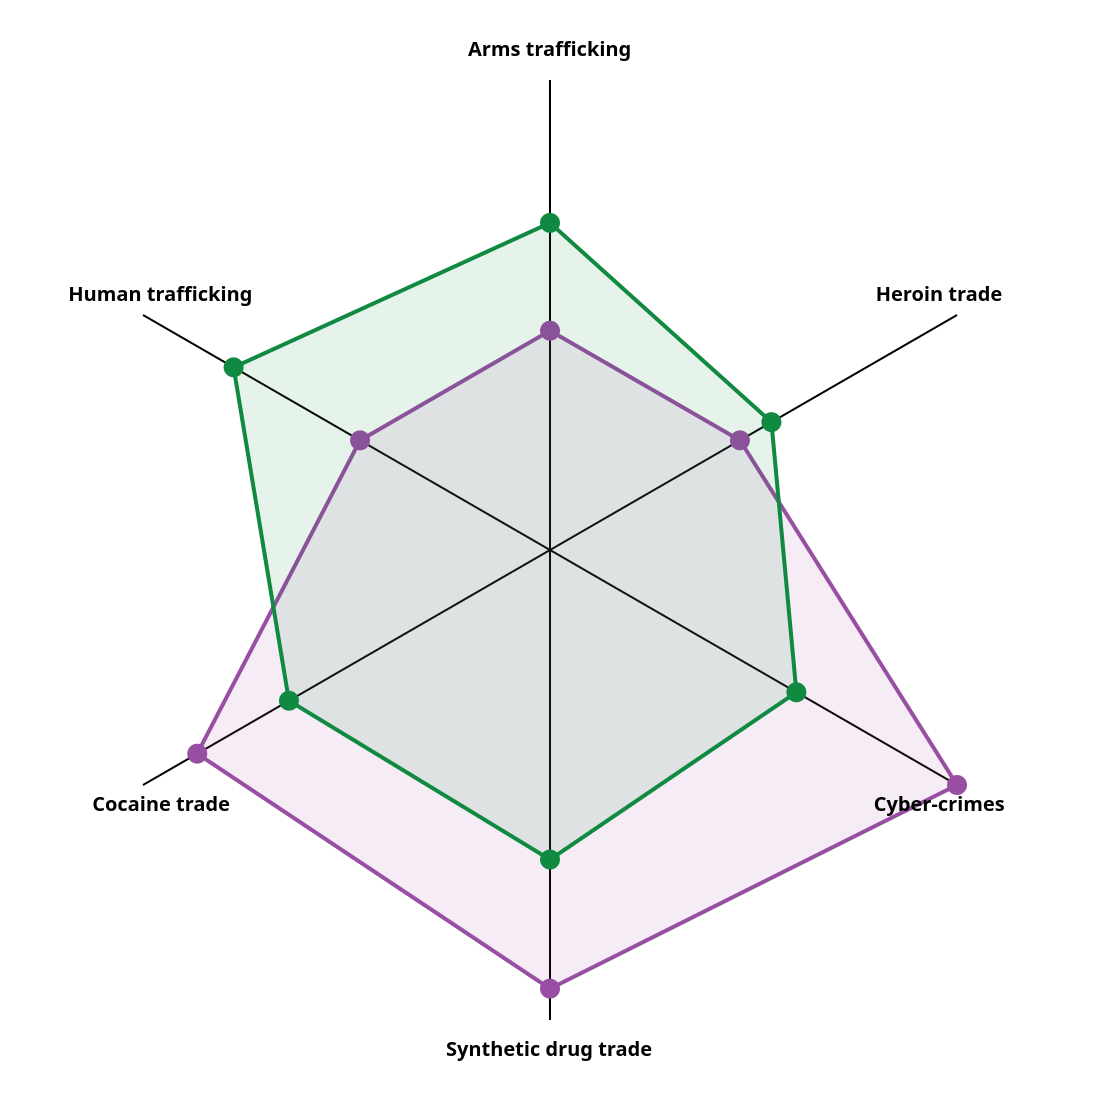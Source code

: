       {
        "$schema": "https://vega.github.io/schema/vega/v5.json",
        "description": "A radar chart example, showing multiple dimensions in a radial layout.",
        "width": 550,
        "height": 550,
        "padding": 40,
        "autosize": {"type": "none", "contains": "padding"},
      
        "signals": [
          {"name": "radius", "update": "width / 2"}
        ],
      
        "data": [
          {
            "name": "table",
            "values": [
                {"Country": "Australia", "category": "Human trafficking", "value": 3.50},
                {"Country": "Australia", "category": "Arms trafficking", "value": 3.50},
                {"Country": "Australia", "category": "Heroin trade", "value": 3.50},
                {"Country": "Australia", "category": "Cyber-crimes", "value": 7.50},
                {"Country": "Australia", "category": "Synthetic drug trade", "value": 7.00},
                {"Country": "Australia", "category": "Cocaine trade", "value": 6.50},
                {"Country": "Rest of the World", "category": "Human trafficking", "value": 5.83},
                {"Country": "Rest of the World", "category": "Arms trafficking", "value": 5.22},
                {"Country": "Rest of the World", "category": "Heroin trade", "value": 4.08},
                {"Country": "Rest of the World", "category": "Cyber-crimes", "value": 4.54},
                {"Country": "Rest of the World", "category": "Synthetic drug trade", "value": 4.94},
                {"Country": "Rest of the World", "category": "Cocaine trade", "value": 4.81}
              ]
          },
          {
            "name": "countries",
            "source": "table",
            "transform": [
              {
                "type": "aggregate",
                "groupby": ["category"]
              }
            ]
          }
        ],
      
        "scales": [
          {
            "name": "angular",
            "type": "point",
            "range": {"signal": "[-PI, PI]"},
            "padding": 0.5,
            "domain": {"data": "countries", "field": "category"}
          },
          {
            "name": "radial",
            "type": "linear",
            "range": {"signal": "[0, radius]"},
            "zero": true,
            "nice": false,
            "domain": {"data": "table", "field": "value"},
            "domainMin": 0
          },
          {
            "name": "color",
            "type": "ordinal",
            "domain": ["Australia", "Rest of the World"],
            "range": ["#984ea3", "#118a41"]
          }
        ],
      
        "encode": {
          "enter": {
            "x": {"signal": "radius"},
            "y": {"signal": "radius"}
          }
        },
      
        "marks": [
          {
            "type": "group",
            "name": "categories",
            "zindex": 2,
            "from": {
              "facet": {"data": "table", "name": "facet", "groupby": ["Country"]}
            },
            "marks": [
              {
                "type": "line",
                "name": "category-line",
                "from": {"data": "facet"},
                "zindex": 0,
                "encode": {
                  "enter": {
                    "interpolate": {"value": "linear-closed"},
                    "x": {
                      "signal": "scale('radial', datum.value) * cos(scale('angular', datum.category))"
                    },
                    "y": {
                      "signal": "scale('radial', datum.value) * sin(scale('angular', datum.category))"
                    },
                    "stroke": {"scale": "color", "field": "Country"},
                    "strokeWidth": {"value": 2},
                    "fill": {"scale": "color", "field": "Country"}, 
                    "fillOpacity": {"value": 0.1}
                  }
                }
            },
            {
              "type": "symbol",  
              "from": {"data": "facet"},
              "zindex": 4,
              "encode": {
                "enter": {
                  "x": {
                    "signal": "scale('radial', datum.value) * cos(scale('angular', datum.category))"
                  },
                  "y": {
                    "signal": "scale('radial', datum.value) * sin(scale('angular', datum.category))"
                  },
                  "fill": {"scale": "color", "field": "Country"},  
                  "size": {"value": 100},
                  "tooltip": {
                    "signal": "datum.Country + ': ' + format(datum.value, '.2f')"
                  }
                }
              }
            }
          ]
          },
          {
            "type": "rule",
            "name": "radial-grid",
            "from": {"data": "countries"},
            "zindex": 0,
            "encode": {
              "enter": {
                "x": {"value": 0},
                "y": {"value": 0},
                "x2": {"signal": "radius * cos(scale('angular', datum.category))"},
                "y2": {"signal": "radius * sin(scale('angular', datum.category))"},
                "stroke": {"value": "black"},
                "strokeWidth": {"value": 1}
              }
            }
          },
          {
            "type": "text",
            "name": "key-label",
            "from": {"data": "countries"},
            "zindex": 4,
            "encode": {
              "enter": {
                "x": {"signal": "(radius - 10) * cos(scale('angular', datum.category))"},
                "y": {"signal": "(radius + 10) * sin(scale('angular', datum.category))"},
                "text": {"field": "category"},
                "align": [
                  {
                    "test": "abs(scale('angular', datum.category)) > PI / 2",
                    "value": "center"
                  },
                  {
                    "value": "center"
                  }
                ],
                "baseline": [
                  {
                    "test": "scale('angular', datum.category) > 0", "value": "top"
                  },
                  {
                    "test": "scale('angular', datum.category) == 0", "value": "middle"
                  },
                  {
                    "value": "bottom"
                  }
                ],
                "fill": {"value": "black"},
                "fontWeight": {"value": "bold"},
                "fontSize": {"value": 10}

              }
            }
          }
        ]
      }